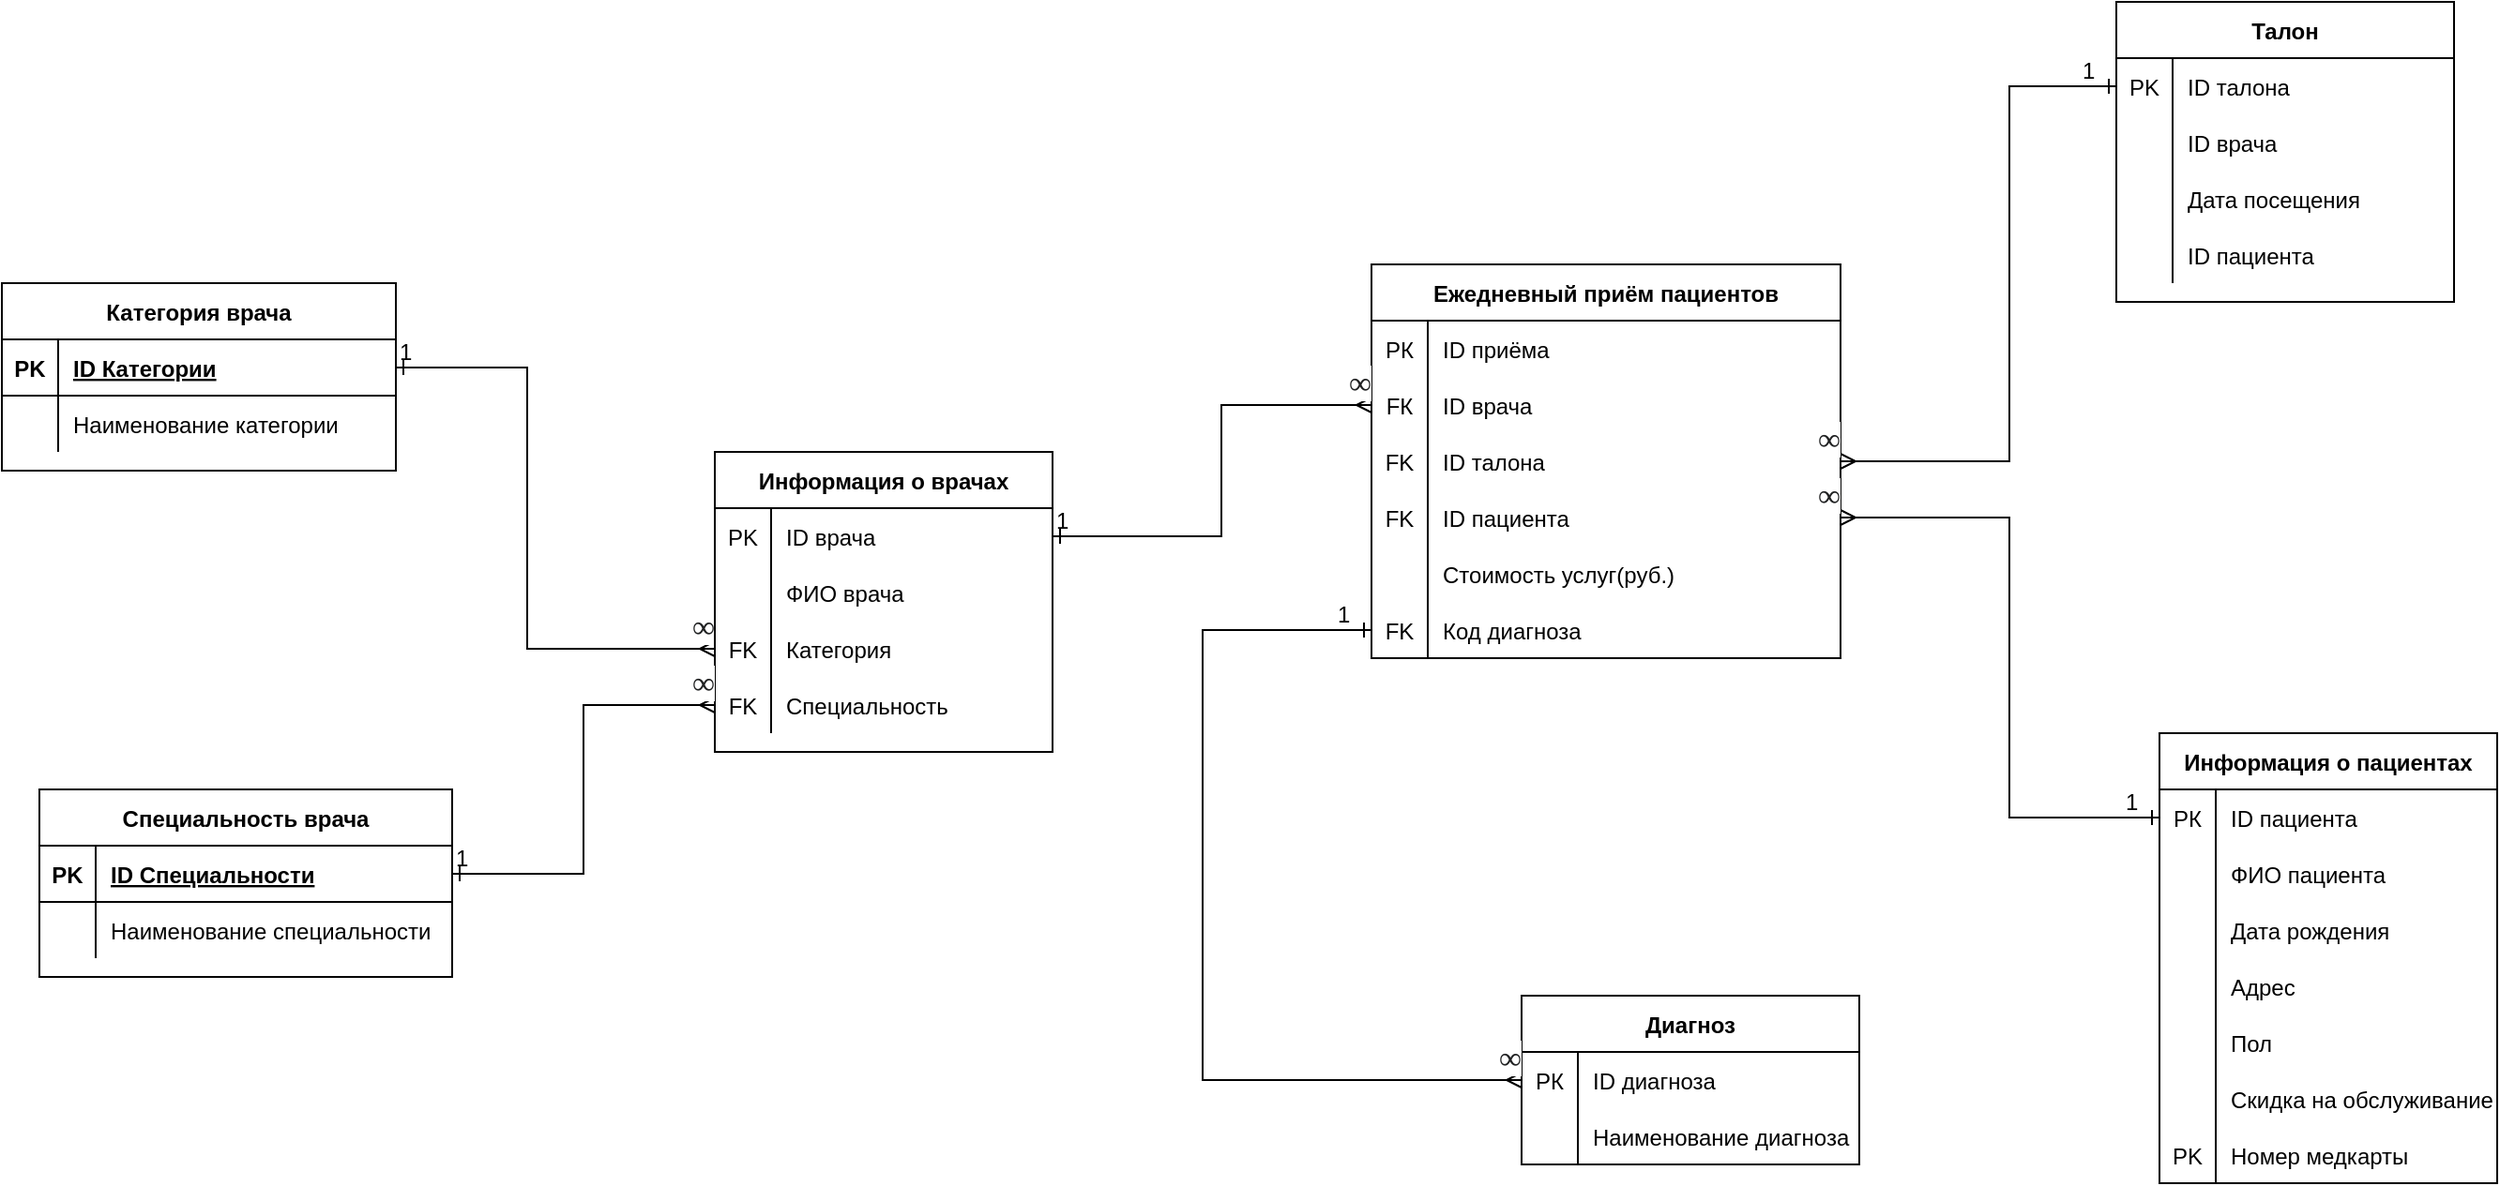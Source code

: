 <mxfile version="20.6.0" type="device" pages="5"><diagram id="zcLSEDVGO-byZdk7C5xc" name="Страница 1"><mxGraphModel dx="2901" dy="1875" grid="1" gridSize="10" guides="1" tooltips="1" connect="1" arrows="1" fold="1" page="1" pageScale="1" pageWidth="827" pageHeight="1169" math="0" shadow="0"><root><mxCell id="0"/><mxCell id="1" parent="0"/><mxCell id="pwShzJ3ZzyvoZm3PNi4d-5" value="Ежедневный приём пациентов" style="shape=table;startSize=30;container=1;collapsible=1;childLayout=tableLayout;fixedRows=1;rowLines=0;fontStyle=1;align=center;resizeLast=1;" parent="1" vertex="1"><mxGeometry x="-900" y="-1010" width="250" height="210" as="geometry"/></mxCell><mxCell id="pwShzJ3ZzyvoZm3PNi4d-9" value="" style="shape=tableRow;horizontal=0;startSize=0;swimlaneHead=0;swimlaneBody=0;fillColor=none;collapsible=0;dropTarget=0;points=[[0,0.5],[1,0.5]];portConstraint=eastwest;top=0;left=0;right=0;bottom=0;" parent="pwShzJ3ZzyvoZm3PNi4d-5" vertex="1"><mxGeometry y="30" width="250" height="30" as="geometry"/></mxCell><mxCell id="pwShzJ3ZzyvoZm3PNi4d-10" value="РК" style="shape=partialRectangle;connectable=0;fillColor=none;top=0;left=0;bottom=0;right=0;editable=1;overflow=hidden;" parent="pwShzJ3ZzyvoZm3PNi4d-9" vertex="1"><mxGeometry width="30" height="30" as="geometry"><mxRectangle width="30" height="30" as="alternateBounds"/></mxGeometry></mxCell><mxCell id="pwShzJ3ZzyvoZm3PNi4d-11" value="ID приёма" style="shape=partialRectangle;connectable=0;fillColor=none;top=0;left=0;bottom=0;right=0;align=left;spacingLeft=6;overflow=hidden;" parent="pwShzJ3ZzyvoZm3PNi4d-9" vertex="1"><mxGeometry x="30" width="220" height="30" as="geometry"><mxRectangle width="220" height="30" as="alternateBounds"/></mxGeometry></mxCell><mxCell id="pwShzJ3ZzyvoZm3PNi4d-12" value="" style="shape=tableRow;horizontal=0;startSize=0;swimlaneHead=0;swimlaneBody=0;fillColor=none;collapsible=0;dropTarget=0;points=[[0,0.5],[1,0.5]];portConstraint=eastwest;top=0;left=0;right=0;bottom=0;" parent="pwShzJ3ZzyvoZm3PNi4d-5" vertex="1"><mxGeometry y="60" width="250" height="30" as="geometry"/></mxCell><mxCell id="pwShzJ3ZzyvoZm3PNi4d-13" value="FК" style="shape=partialRectangle;connectable=0;fillColor=none;top=0;left=0;bottom=0;right=0;editable=1;overflow=hidden;" parent="pwShzJ3ZzyvoZm3PNi4d-12" vertex="1"><mxGeometry width="30" height="30" as="geometry"><mxRectangle width="30" height="30" as="alternateBounds"/></mxGeometry></mxCell><mxCell id="pwShzJ3ZzyvoZm3PNi4d-14" value="ID врача" style="shape=partialRectangle;connectable=0;fillColor=none;top=0;left=0;bottom=0;right=0;align=left;spacingLeft=6;overflow=hidden;" parent="pwShzJ3ZzyvoZm3PNi4d-12" vertex="1"><mxGeometry x="30" width="220" height="30" as="geometry"><mxRectangle width="220" height="30" as="alternateBounds"/></mxGeometry></mxCell><mxCell id="pwShzJ3ZzyvoZm3PNi4d-15" value="" style="shape=tableRow;horizontal=0;startSize=0;swimlaneHead=0;swimlaneBody=0;fillColor=none;collapsible=0;dropTarget=0;points=[[0,0.5],[1,0.5]];portConstraint=eastwest;top=0;left=0;right=0;bottom=0;" parent="pwShzJ3ZzyvoZm3PNi4d-5" vertex="1"><mxGeometry y="90" width="250" height="30" as="geometry"/></mxCell><mxCell id="pwShzJ3ZzyvoZm3PNi4d-16" value="FK" style="shape=partialRectangle;connectable=0;fillColor=none;top=0;left=0;bottom=0;right=0;editable=1;overflow=hidden;" parent="pwShzJ3ZzyvoZm3PNi4d-15" vertex="1"><mxGeometry width="30" height="30" as="geometry"><mxRectangle width="30" height="30" as="alternateBounds"/></mxGeometry></mxCell><mxCell id="pwShzJ3ZzyvoZm3PNi4d-17" value="ID талона" style="shape=partialRectangle;connectable=0;fillColor=none;top=0;left=0;bottom=0;right=0;align=left;spacingLeft=6;overflow=hidden;" parent="pwShzJ3ZzyvoZm3PNi4d-15" vertex="1"><mxGeometry x="30" width="220" height="30" as="geometry"><mxRectangle width="220" height="30" as="alternateBounds"/></mxGeometry></mxCell><mxCell id="pwShzJ3ZzyvoZm3PNi4d-18" style="shape=tableRow;horizontal=0;startSize=0;swimlaneHead=0;swimlaneBody=0;fillColor=none;collapsible=0;dropTarget=0;points=[[0,0.5],[1,0.5]];portConstraint=eastwest;top=0;left=0;right=0;bottom=0;" parent="pwShzJ3ZzyvoZm3PNi4d-5" vertex="1"><mxGeometry y="120" width="250" height="30" as="geometry"/></mxCell><mxCell id="pwShzJ3ZzyvoZm3PNi4d-19" value="FK" style="shape=partialRectangle;connectable=0;fillColor=none;top=0;left=0;bottom=0;right=0;editable=1;overflow=hidden;" parent="pwShzJ3ZzyvoZm3PNi4d-18" vertex="1"><mxGeometry width="30" height="30" as="geometry"><mxRectangle width="30" height="30" as="alternateBounds"/></mxGeometry></mxCell><mxCell id="pwShzJ3ZzyvoZm3PNi4d-20" value="ID пациента" style="shape=partialRectangle;connectable=0;fillColor=none;top=0;left=0;bottom=0;right=0;align=left;spacingLeft=6;overflow=hidden;" parent="pwShzJ3ZzyvoZm3PNi4d-18" vertex="1"><mxGeometry x="30" width="220" height="30" as="geometry"><mxRectangle width="220" height="30" as="alternateBounds"/></mxGeometry></mxCell><mxCell id="pwShzJ3ZzyvoZm3PNi4d-27" style="shape=tableRow;horizontal=0;startSize=0;swimlaneHead=0;swimlaneBody=0;fillColor=none;collapsible=0;dropTarget=0;points=[[0,0.5],[1,0.5]];portConstraint=eastwest;top=0;left=0;right=0;bottom=0;" parent="pwShzJ3ZzyvoZm3PNi4d-5" vertex="1"><mxGeometry y="150" width="250" height="30" as="geometry"/></mxCell><mxCell id="pwShzJ3ZzyvoZm3PNi4d-28" style="shape=partialRectangle;connectable=0;fillColor=none;top=0;left=0;bottom=0;right=0;editable=1;overflow=hidden;" parent="pwShzJ3ZzyvoZm3PNi4d-27" vertex="1"><mxGeometry width="30" height="30" as="geometry"><mxRectangle width="30" height="30" as="alternateBounds"/></mxGeometry></mxCell><mxCell id="pwShzJ3ZzyvoZm3PNi4d-29" value="Стоимость услуг(руб.)" style="shape=partialRectangle;connectable=0;fillColor=none;top=0;left=0;bottom=0;right=0;align=left;spacingLeft=6;overflow=hidden;" parent="pwShzJ3ZzyvoZm3PNi4d-27" vertex="1"><mxGeometry x="30" width="220" height="30" as="geometry"><mxRectangle width="220" height="30" as="alternateBounds"/></mxGeometry></mxCell><mxCell id="pwShzJ3ZzyvoZm3PNi4d-24" style="shape=tableRow;horizontal=0;startSize=0;swimlaneHead=0;swimlaneBody=0;fillColor=none;collapsible=0;dropTarget=0;points=[[0,0.5],[1,0.5]];portConstraint=eastwest;top=0;left=0;right=0;bottom=0;" parent="pwShzJ3ZzyvoZm3PNi4d-5" vertex="1"><mxGeometry y="180" width="250" height="30" as="geometry"/></mxCell><mxCell id="pwShzJ3ZzyvoZm3PNi4d-25" value="FK" style="shape=partialRectangle;connectable=0;fillColor=none;top=0;left=0;bottom=0;right=0;editable=1;overflow=hidden;" parent="pwShzJ3ZzyvoZm3PNi4d-24" vertex="1"><mxGeometry width="30" height="30" as="geometry"><mxRectangle width="30" height="30" as="alternateBounds"/></mxGeometry></mxCell><mxCell id="pwShzJ3ZzyvoZm3PNi4d-26" value="Код диагноза" style="shape=partialRectangle;connectable=0;fillColor=none;top=0;left=0;bottom=0;right=0;align=left;spacingLeft=6;overflow=hidden;" parent="pwShzJ3ZzyvoZm3PNi4d-24" vertex="1"><mxGeometry x="30" width="220" height="30" as="geometry"><mxRectangle width="220" height="30" as="alternateBounds"/></mxGeometry></mxCell><mxCell id="pwShzJ3ZzyvoZm3PNi4d-49" value="" style="endArrow=ERmany;html=1;rounded=0;exitX=1;exitY=0.5;exitDx=0;exitDy=0;startArrow=ERone;startFill=0;endFill=0;entryX=0;entryY=0.5;entryDx=0;entryDy=0;" parent="1" source="mf8u4sj8ODmg08UQ4odM-2" target="mf8u4sj8ODmg08UQ4odM-43" edge="1"><mxGeometry relative="1" as="geometry"><mxPoint x="-1080" y="-1130" as="sourcePoint"/><mxPoint x="-910" y="-1005" as="targetPoint"/><Array as="points"><mxPoint x="-1350" y="-955"/><mxPoint x="-1350" y="-805"/></Array></mxGeometry></mxCell><mxCell id="pwShzJ3ZzyvoZm3PNi4d-50" value="1" style="resizable=0;html=1;align=left;verticalAlign=bottom;" parent="pwShzJ3ZzyvoZm3PNi4d-49" connectable="0" vertex="1"><mxGeometry x="-1" relative="1" as="geometry"/></mxCell><mxCell id="pwShzJ3ZzyvoZm3PNi4d-51" value="&lt;span style=&quot;color: rgb(32, 33, 34); font-family: times, serif, &amp;quot;palatino linotype&amp;quot;, &amp;quot;new athena unicode&amp;quot;, athena, gentium, code2000; font-size: 16.8px; text-align: start; background-color: rgb(255, 255, 255);&quot;&gt;∞&lt;/span&gt;" style="resizable=0;html=1;align=right;verticalAlign=bottom;" parent="pwShzJ3ZzyvoZm3PNi4d-49" connectable="0" vertex="1"><mxGeometry x="1" relative="1" as="geometry"/></mxCell><mxCell id="pwShzJ3ZzyvoZm3PNi4d-134" value="Информация о пациентах" style="shape=table;startSize=30;container=1;collapsible=1;childLayout=tableLayout;fixedRows=1;rowLines=0;fontStyle=1;align=center;resizeLast=1;" parent="1" vertex="1"><mxGeometry x="-480" y="-760" width="180" height="240" as="geometry"/></mxCell><mxCell id="pwShzJ3ZzyvoZm3PNi4d-135" style="shape=tableRow;horizontal=0;startSize=0;swimlaneHead=0;swimlaneBody=0;fillColor=none;collapsible=0;dropTarget=0;points=[[0,0.5],[1,0.5]];portConstraint=eastwest;top=0;left=0;right=0;bottom=0;" parent="pwShzJ3ZzyvoZm3PNi4d-134" vertex="1"><mxGeometry y="30" width="180" height="30" as="geometry"/></mxCell><mxCell id="pwShzJ3ZzyvoZm3PNi4d-136" value="РК" style="shape=partialRectangle;connectable=0;fillColor=none;top=0;left=0;bottom=0;right=0;editable=1;overflow=hidden;" parent="pwShzJ3ZzyvoZm3PNi4d-135" vertex="1"><mxGeometry width="30" height="30" as="geometry"><mxRectangle width="30" height="30" as="alternateBounds"/></mxGeometry></mxCell><mxCell id="pwShzJ3ZzyvoZm3PNi4d-137" value="ID пациента" style="shape=partialRectangle;connectable=0;fillColor=none;top=0;left=0;bottom=0;right=0;align=left;spacingLeft=6;overflow=hidden;" parent="pwShzJ3ZzyvoZm3PNi4d-135" vertex="1"><mxGeometry x="30" width="150" height="30" as="geometry"><mxRectangle width="150" height="30" as="alternateBounds"/></mxGeometry></mxCell><mxCell id="pwShzJ3ZzyvoZm3PNi4d-138" value="" style="shape=tableRow;horizontal=0;startSize=0;swimlaneHead=0;swimlaneBody=0;fillColor=none;collapsible=0;dropTarget=0;points=[[0,0.5],[1,0.5]];portConstraint=eastwest;top=0;left=0;right=0;bottom=0;" parent="pwShzJ3ZzyvoZm3PNi4d-134" vertex="1"><mxGeometry y="60" width="180" height="30" as="geometry"/></mxCell><mxCell id="pwShzJ3ZzyvoZm3PNi4d-139" value="" style="shape=partialRectangle;connectable=0;fillColor=none;top=0;left=0;bottom=0;right=0;editable=1;overflow=hidden;" parent="pwShzJ3ZzyvoZm3PNi4d-138" vertex="1"><mxGeometry width="30" height="30" as="geometry"><mxRectangle width="30" height="30" as="alternateBounds"/></mxGeometry></mxCell><mxCell id="pwShzJ3ZzyvoZm3PNi4d-140" value="ФИО пациента" style="shape=partialRectangle;connectable=0;fillColor=none;top=0;left=0;bottom=0;right=0;align=left;spacingLeft=6;overflow=hidden;" parent="pwShzJ3ZzyvoZm3PNi4d-138" vertex="1"><mxGeometry x="30" width="150" height="30" as="geometry"><mxRectangle width="150" height="30" as="alternateBounds"/></mxGeometry></mxCell><mxCell id="pwShzJ3ZzyvoZm3PNi4d-141" value="" style="shape=tableRow;horizontal=0;startSize=0;swimlaneHead=0;swimlaneBody=0;fillColor=none;collapsible=0;dropTarget=0;points=[[0,0.5],[1,0.5]];portConstraint=eastwest;top=0;left=0;right=0;bottom=0;" parent="pwShzJ3ZzyvoZm3PNi4d-134" vertex="1"><mxGeometry y="90" width="180" height="30" as="geometry"/></mxCell><mxCell id="pwShzJ3ZzyvoZm3PNi4d-142" value="" style="shape=partialRectangle;connectable=0;fillColor=none;top=0;left=0;bottom=0;right=0;editable=1;overflow=hidden;" parent="pwShzJ3ZzyvoZm3PNi4d-141" vertex="1"><mxGeometry width="30" height="30" as="geometry"><mxRectangle width="30" height="30" as="alternateBounds"/></mxGeometry></mxCell><mxCell id="pwShzJ3ZzyvoZm3PNi4d-143" value="Дата рождения" style="shape=partialRectangle;connectable=0;fillColor=none;top=0;left=0;bottom=0;right=0;align=left;spacingLeft=6;overflow=hidden;" parent="pwShzJ3ZzyvoZm3PNi4d-141" vertex="1"><mxGeometry x="30" width="150" height="30" as="geometry"><mxRectangle width="150" height="30" as="alternateBounds"/></mxGeometry></mxCell><mxCell id="pwShzJ3ZzyvoZm3PNi4d-144" value="" style="shape=tableRow;horizontal=0;startSize=0;swimlaneHead=0;swimlaneBody=0;fillColor=none;collapsible=0;dropTarget=0;points=[[0,0.5],[1,0.5]];portConstraint=eastwest;top=0;left=0;right=0;bottom=0;" parent="pwShzJ3ZzyvoZm3PNi4d-134" vertex="1"><mxGeometry y="120" width="180" height="30" as="geometry"/></mxCell><mxCell id="pwShzJ3ZzyvoZm3PNi4d-145" value="" style="shape=partialRectangle;connectable=0;fillColor=none;top=0;left=0;bottom=0;right=0;editable=1;overflow=hidden;" parent="pwShzJ3ZzyvoZm3PNi4d-144" vertex="1"><mxGeometry width="30" height="30" as="geometry"><mxRectangle width="30" height="30" as="alternateBounds"/></mxGeometry></mxCell><mxCell id="pwShzJ3ZzyvoZm3PNi4d-146" value="Адрес" style="shape=partialRectangle;connectable=0;fillColor=none;top=0;left=0;bottom=0;right=0;align=left;spacingLeft=6;overflow=hidden;" parent="pwShzJ3ZzyvoZm3PNi4d-144" vertex="1"><mxGeometry x="30" width="150" height="30" as="geometry"><mxRectangle width="150" height="30" as="alternateBounds"/></mxGeometry></mxCell><mxCell id="pwShzJ3ZzyvoZm3PNi4d-153" style="shape=tableRow;horizontal=0;startSize=0;swimlaneHead=0;swimlaneBody=0;fillColor=none;collapsible=0;dropTarget=0;points=[[0,0.5],[1,0.5]];portConstraint=eastwest;top=0;left=0;right=0;bottom=0;" parent="pwShzJ3ZzyvoZm3PNi4d-134" vertex="1"><mxGeometry y="150" width="180" height="30" as="geometry"/></mxCell><mxCell id="pwShzJ3ZzyvoZm3PNi4d-154" style="shape=partialRectangle;connectable=0;fillColor=none;top=0;left=0;bottom=0;right=0;editable=1;overflow=hidden;" parent="pwShzJ3ZzyvoZm3PNi4d-153" vertex="1"><mxGeometry width="30" height="30" as="geometry"><mxRectangle width="30" height="30" as="alternateBounds"/></mxGeometry></mxCell><mxCell id="pwShzJ3ZzyvoZm3PNi4d-155" value="Пол" style="shape=partialRectangle;connectable=0;fillColor=none;top=0;left=0;bottom=0;right=0;align=left;spacingLeft=6;overflow=hidden;" parent="pwShzJ3ZzyvoZm3PNi4d-153" vertex="1"><mxGeometry x="30" width="150" height="30" as="geometry"><mxRectangle width="150" height="30" as="alternateBounds"/></mxGeometry></mxCell><mxCell id="pwShzJ3ZzyvoZm3PNi4d-150" style="shape=tableRow;horizontal=0;startSize=0;swimlaneHead=0;swimlaneBody=0;fillColor=none;collapsible=0;dropTarget=0;points=[[0,0.5],[1,0.5]];portConstraint=eastwest;top=0;left=0;right=0;bottom=0;" parent="pwShzJ3ZzyvoZm3PNi4d-134" vertex="1"><mxGeometry y="180" width="180" height="30" as="geometry"/></mxCell><mxCell id="pwShzJ3ZzyvoZm3PNi4d-151" style="shape=partialRectangle;connectable=0;fillColor=none;top=0;left=0;bottom=0;right=0;editable=1;overflow=hidden;" parent="pwShzJ3ZzyvoZm3PNi4d-150" vertex="1"><mxGeometry width="30" height="30" as="geometry"><mxRectangle width="30" height="30" as="alternateBounds"/></mxGeometry></mxCell><mxCell id="pwShzJ3ZzyvoZm3PNi4d-152" value="Скидка на обслуживание" style="shape=partialRectangle;connectable=0;fillColor=none;top=0;left=0;bottom=0;right=0;align=left;spacingLeft=6;overflow=hidden;" parent="pwShzJ3ZzyvoZm3PNi4d-150" vertex="1"><mxGeometry x="30" width="150" height="30" as="geometry"><mxRectangle width="150" height="30" as="alternateBounds"/></mxGeometry></mxCell><mxCell id="pwShzJ3ZzyvoZm3PNi4d-147" style="shape=tableRow;horizontal=0;startSize=0;swimlaneHead=0;swimlaneBody=0;fillColor=none;collapsible=0;dropTarget=0;points=[[0,0.5],[1,0.5]];portConstraint=eastwest;top=0;left=0;right=0;bottom=0;" parent="pwShzJ3ZzyvoZm3PNi4d-134" vertex="1"><mxGeometry y="210" width="180" height="30" as="geometry"/></mxCell><mxCell id="pwShzJ3ZzyvoZm3PNi4d-148" value="PK" style="shape=partialRectangle;connectable=0;fillColor=none;top=0;left=0;bottom=0;right=0;editable=1;overflow=hidden;" parent="pwShzJ3ZzyvoZm3PNi4d-147" vertex="1"><mxGeometry width="30" height="30" as="geometry"><mxRectangle width="30" height="30" as="alternateBounds"/></mxGeometry></mxCell><mxCell id="pwShzJ3ZzyvoZm3PNi4d-149" value="Номер медкарты" style="shape=partialRectangle;connectable=0;fillColor=none;top=0;left=0;bottom=0;right=0;align=left;spacingLeft=6;overflow=hidden;" parent="pwShzJ3ZzyvoZm3PNi4d-147" vertex="1"><mxGeometry x="30" width="150" height="30" as="geometry"><mxRectangle width="150" height="30" as="alternateBounds"/></mxGeometry></mxCell><mxCell id="pwShzJ3ZzyvoZm3PNi4d-159" value="Диагноз" style="shape=table;startSize=30;container=1;collapsible=1;childLayout=tableLayout;fixedRows=1;rowLines=0;fontStyle=1;align=center;resizeLast=1;" parent="1" vertex="1"><mxGeometry x="-820" y="-620" width="180" height="90" as="geometry"/></mxCell><mxCell id="pwShzJ3ZzyvoZm3PNi4d-160" style="shape=tableRow;horizontal=0;startSize=0;swimlaneHead=0;swimlaneBody=0;fillColor=none;collapsible=0;dropTarget=0;points=[[0,0.5],[1,0.5]];portConstraint=eastwest;top=0;left=0;right=0;bottom=0;" parent="pwShzJ3ZzyvoZm3PNi4d-159" vertex="1"><mxGeometry y="30" width="180" height="30" as="geometry"/></mxCell><mxCell id="pwShzJ3ZzyvoZm3PNi4d-161" value="РК" style="shape=partialRectangle;connectable=0;fillColor=none;top=0;left=0;bottom=0;right=0;editable=1;overflow=hidden;" parent="pwShzJ3ZzyvoZm3PNi4d-160" vertex="1"><mxGeometry width="30" height="30" as="geometry"><mxRectangle width="30" height="30" as="alternateBounds"/></mxGeometry></mxCell><mxCell id="pwShzJ3ZzyvoZm3PNi4d-162" value="ID диагноза" style="shape=partialRectangle;connectable=0;fillColor=none;top=0;left=0;bottom=0;right=0;align=left;spacingLeft=6;overflow=hidden;" parent="pwShzJ3ZzyvoZm3PNi4d-160" vertex="1"><mxGeometry x="30" width="150" height="30" as="geometry"><mxRectangle width="150" height="30" as="alternateBounds"/></mxGeometry></mxCell><mxCell id="pwShzJ3ZzyvoZm3PNi4d-163" value="" style="shape=tableRow;horizontal=0;startSize=0;swimlaneHead=0;swimlaneBody=0;fillColor=none;collapsible=0;dropTarget=0;points=[[0,0.5],[1,0.5]];portConstraint=eastwest;top=0;left=0;right=0;bottom=0;" parent="pwShzJ3ZzyvoZm3PNi4d-159" vertex="1"><mxGeometry y="60" width="180" height="30" as="geometry"/></mxCell><mxCell id="pwShzJ3ZzyvoZm3PNi4d-164" value="" style="shape=partialRectangle;connectable=0;fillColor=none;top=0;left=0;bottom=0;right=0;editable=1;overflow=hidden;" parent="pwShzJ3ZzyvoZm3PNi4d-163" vertex="1"><mxGeometry width="30" height="30" as="geometry"><mxRectangle width="30" height="30" as="alternateBounds"/></mxGeometry></mxCell><mxCell id="pwShzJ3ZzyvoZm3PNi4d-165" value="Наименование диагноза" style="shape=partialRectangle;connectable=0;fillColor=none;top=0;left=0;bottom=0;right=0;align=left;spacingLeft=6;overflow=hidden;" parent="pwShzJ3ZzyvoZm3PNi4d-163" vertex="1"><mxGeometry x="30" width="150" height="30" as="geometry"><mxRectangle width="150" height="30" as="alternateBounds"/></mxGeometry></mxCell><mxCell id="mf8u4sj8ODmg08UQ4odM-1" value="Категория врача" style="shape=table;startSize=30;container=1;collapsible=1;childLayout=tableLayout;fixedRows=1;rowLines=0;fontStyle=1;align=center;resizeLast=1;" parent="1" vertex="1"><mxGeometry x="-1630" y="-1000" width="210" height="100" as="geometry"/></mxCell><mxCell id="mf8u4sj8ODmg08UQ4odM-2" value="" style="shape=tableRow;horizontal=0;startSize=0;swimlaneHead=0;swimlaneBody=0;fillColor=none;collapsible=0;dropTarget=0;points=[[0,0.5],[1,0.5]];portConstraint=eastwest;top=0;left=0;right=0;bottom=1;" parent="mf8u4sj8ODmg08UQ4odM-1" vertex="1"><mxGeometry y="30" width="210" height="30" as="geometry"/></mxCell><mxCell id="mf8u4sj8ODmg08UQ4odM-3" value="PK" style="shape=partialRectangle;connectable=0;fillColor=none;top=0;left=0;bottom=0;right=0;fontStyle=1;overflow=hidden;" parent="mf8u4sj8ODmg08UQ4odM-2" vertex="1"><mxGeometry width="30" height="30" as="geometry"><mxRectangle width="30" height="30" as="alternateBounds"/></mxGeometry></mxCell><mxCell id="mf8u4sj8ODmg08UQ4odM-4" value="ID Категории" style="shape=partialRectangle;connectable=0;fillColor=none;top=0;left=0;bottom=0;right=0;align=left;spacingLeft=6;fontStyle=5;overflow=hidden;" parent="mf8u4sj8ODmg08UQ4odM-2" vertex="1"><mxGeometry x="30" width="180" height="30" as="geometry"><mxRectangle width="180" height="30" as="alternateBounds"/></mxGeometry></mxCell><mxCell id="mf8u4sj8ODmg08UQ4odM-5" value="" style="shape=tableRow;horizontal=0;startSize=0;swimlaneHead=0;swimlaneBody=0;fillColor=none;collapsible=0;dropTarget=0;points=[[0,0.5],[1,0.5]];portConstraint=eastwest;top=0;left=0;right=0;bottom=0;" parent="mf8u4sj8ODmg08UQ4odM-1" vertex="1"><mxGeometry y="60" width="210" height="30" as="geometry"/></mxCell><mxCell id="mf8u4sj8ODmg08UQ4odM-6" value="" style="shape=partialRectangle;connectable=0;fillColor=none;top=0;left=0;bottom=0;right=0;editable=1;overflow=hidden;" parent="mf8u4sj8ODmg08UQ4odM-5" vertex="1"><mxGeometry width="30" height="30" as="geometry"><mxRectangle width="30" height="30" as="alternateBounds"/></mxGeometry></mxCell><mxCell id="mf8u4sj8ODmg08UQ4odM-7" value="Наименование категории" style="shape=partialRectangle;connectable=0;fillColor=none;top=0;left=0;bottom=0;right=0;align=left;spacingLeft=6;overflow=hidden;" parent="mf8u4sj8ODmg08UQ4odM-5" vertex="1"><mxGeometry x="30" width="180" height="30" as="geometry"><mxRectangle width="180" height="30" as="alternateBounds"/></mxGeometry></mxCell><mxCell id="mf8u4sj8ODmg08UQ4odM-14" value="Специальность врача" style="shape=table;startSize=30;container=1;collapsible=1;childLayout=tableLayout;fixedRows=1;rowLines=0;fontStyle=1;align=center;resizeLast=1;" parent="1" vertex="1"><mxGeometry x="-1610" y="-730" width="220" height="100" as="geometry"/></mxCell><mxCell id="mf8u4sj8ODmg08UQ4odM-15" value="" style="shape=tableRow;horizontal=0;startSize=0;swimlaneHead=0;swimlaneBody=0;fillColor=none;collapsible=0;dropTarget=0;points=[[0,0.5],[1,0.5]];portConstraint=eastwest;top=0;left=0;right=0;bottom=1;" parent="mf8u4sj8ODmg08UQ4odM-14" vertex="1"><mxGeometry y="30" width="220" height="30" as="geometry"/></mxCell><mxCell id="mf8u4sj8ODmg08UQ4odM-16" value="PK" style="shape=partialRectangle;connectable=0;fillColor=none;top=0;left=0;bottom=0;right=0;fontStyle=1;overflow=hidden;" parent="mf8u4sj8ODmg08UQ4odM-15" vertex="1"><mxGeometry width="30" height="30" as="geometry"><mxRectangle width="30" height="30" as="alternateBounds"/></mxGeometry></mxCell><mxCell id="mf8u4sj8ODmg08UQ4odM-17" value="ID Специальности" style="shape=partialRectangle;connectable=0;fillColor=none;top=0;left=0;bottom=0;right=0;align=left;spacingLeft=6;fontStyle=5;overflow=hidden;" parent="mf8u4sj8ODmg08UQ4odM-15" vertex="1"><mxGeometry x="30" width="190" height="30" as="geometry"><mxRectangle width="190" height="30" as="alternateBounds"/></mxGeometry></mxCell><mxCell id="mf8u4sj8ODmg08UQ4odM-18" value="" style="shape=tableRow;horizontal=0;startSize=0;swimlaneHead=0;swimlaneBody=0;fillColor=none;collapsible=0;dropTarget=0;points=[[0,0.5],[1,0.5]];portConstraint=eastwest;top=0;left=0;right=0;bottom=0;" parent="mf8u4sj8ODmg08UQ4odM-14" vertex="1"><mxGeometry y="60" width="220" height="30" as="geometry"/></mxCell><mxCell id="mf8u4sj8ODmg08UQ4odM-19" value="" style="shape=partialRectangle;connectable=0;fillColor=none;top=0;left=0;bottom=0;right=0;editable=1;overflow=hidden;" parent="mf8u4sj8ODmg08UQ4odM-18" vertex="1"><mxGeometry width="30" height="30" as="geometry"><mxRectangle width="30" height="30" as="alternateBounds"/></mxGeometry></mxCell><mxCell id="mf8u4sj8ODmg08UQ4odM-20" value="Наименование специальности" style="shape=partialRectangle;connectable=0;fillColor=none;top=0;left=0;bottom=0;right=0;align=left;spacingLeft=6;overflow=hidden;" parent="mf8u4sj8ODmg08UQ4odM-18" vertex="1"><mxGeometry x="30" width="190" height="30" as="geometry"><mxRectangle width="190" height="30" as="alternateBounds"/></mxGeometry></mxCell><mxCell id="mf8u4sj8ODmg08UQ4odM-36" value="Информация о врачах" style="shape=table;startSize=30;container=1;collapsible=1;childLayout=tableLayout;fixedRows=1;rowLines=0;fontStyle=1;align=center;resizeLast=1;" parent="1" vertex="1"><mxGeometry x="-1250" y="-910" width="180" height="160" as="geometry"/></mxCell><mxCell id="mf8u4sj8ODmg08UQ4odM-90" style="shape=tableRow;horizontal=0;startSize=0;swimlaneHead=0;swimlaneBody=0;fillColor=none;collapsible=0;dropTarget=0;points=[[0,0.5],[1,0.5]];portConstraint=eastwest;top=0;left=0;right=0;bottom=0;" parent="mf8u4sj8ODmg08UQ4odM-36" vertex="1"><mxGeometry y="30" width="180" height="30" as="geometry"/></mxCell><mxCell id="mf8u4sj8ODmg08UQ4odM-91" value="PK" style="shape=partialRectangle;connectable=0;fillColor=none;top=0;left=0;bottom=0;right=0;editable=1;overflow=hidden;" parent="mf8u4sj8ODmg08UQ4odM-90" vertex="1"><mxGeometry width="30" height="30" as="geometry"><mxRectangle width="30" height="30" as="alternateBounds"/></mxGeometry></mxCell><mxCell id="mf8u4sj8ODmg08UQ4odM-92" value="ID врача" style="shape=partialRectangle;connectable=0;fillColor=none;top=0;left=0;bottom=0;right=0;align=left;spacingLeft=6;overflow=hidden;" parent="mf8u4sj8ODmg08UQ4odM-90" vertex="1"><mxGeometry x="30" width="150" height="30" as="geometry"><mxRectangle width="150" height="30" as="alternateBounds"/></mxGeometry></mxCell><mxCell id="mf8u4sj8ODmg08UQ4odM-40" value="" style="shape=tableRow;horizontal=0;startSize=0;swimlaneHead=0;swimlaneBody=0;fillColor=none;collapsible=0;dropTarget=0;points=[[0,0.5],[1,0.5]];portConstraint=eastwest;top=0;left=0;right=0;bottom=0;" parent="mf8u4sj8ODmg08UQ4odM-36" vertex="1"><mxGeometry y="60" width="180" height="30" as="geometry"/></mxCell><mxCell id="mf8u4sj8ODmg08UQ4odM-41" value="" style="shape=partialRectangle;connectable=0;fillColor=none;top=0;left=0;bottom=0;right=0;editable=1;overflow=hidden;" parent="mf8u4sj8ODmg08UQ4odM-40" vertex="1"><mxGeometry width="30" height="30" as="geometry"><mxRectangle width="30" height="30" as="alternateBounds"/></mxGeometry></mxCell><mxCell id="mf8u4sj8ODmg08UQ4odM-42" value="ФИО врача" style="shape=partialRectangle;connectable=0;fillColor=none;top=0;left=0;bottom=0;right=0;align=left;spacingLeft=6;overflow=hidden;" parent="mf8u4sj8ODmg08UQ4odM-40" vertex="1"><mxGeometry x="30" width="150" height="30" as="geometry"><mxRectangle width="150" height="30" as="alternateBounds"/></mxGeometry></mxCell><mxCell id="mf8u4sj8ODmg08UQ4odM-43" value="" style="shape=tableRow;horizontal=0;startSize=0;swimlaneHead=0;swimlaneBody=0;fillColor=none;collapsible=0;dropTarget=0;points=[[0,0.5],[1,0.5]];portConstraint=eastwest;top=0;left=0;right=0;bottom=0;" parent="mf8u4sj8ODmg08UQ4odM-36" vertex="1"><mxGeometry y="90" width="180" height="30" as="geometry"/></mxCell><mxCell id="mf8u4sj8ODmg08UQ4odM-44" value="FK" style="shape=partialRectangle;connectable=0;fillColor=none;top=0;left=0;bottom=0;right=0;editable=1;overflow=hidden;" parent="mf8u4sj8ODmg08UQ4odM-43" vertex="1"><mxGeometry width="30" height="30" as="geometry"><mxRectangle width="30" height="30" as="alternateBounds"/></mxGeometry></mxCell><mxCell id="mf8u4sj8ODmg08UQ4odM-45" value="Категория" style="shape=partialRectangle;connectable=0;fillColor=none;top=0;left=0;bottom=0;right=0;align=left;spacingLeft=6;overflow=hidden;" parent="mf8u4sj8ODmg08UQ4odM-43" vertex="1"><mxGeometry x="30" width="150" height="30" as="geometry"><mxRectangle width="150" height="30" as="alternateBounds"/></mxGeometry></mxCell><mxCell id="mf8u4sj8ODmg08UQ4odM-46" value="" style="shape=tableRow;horizontal=0;startSize=0;swimlaneHead=0;swimlaneBody=0;fillColor=none;collapsible=0;dropTarget=0;points=[[0,0.5],[1,0.5]];portConstraint=eastwest;top=0;left=0;right=0;bottom=0;" parent="mf8u4sj8ODmg08UQ4odM-36" vertex="1"><mxGeometry y="120" width="180" height="30" as="geometry"/></mxCell><mxCell id="mf8u4sj8ODmg08UQ4odM-47" value="FK" style="shape=partialRectangle;connectable=0;fillColor=none;top=0;left=0;bottom=0;right=0;editable=1;overflow=hidden;" parent="mf8u4sj8ODmg08UQ4odM-46" vertex="1"><mxGeometry width="30" height="30" as="geometry"><mxRectangle width="30" height="30" as="alternateBounds"/></mxGeometry></mxCell><mxCell id="mf8u4sj8ODmg08UQ4odM-48" value="Специальность" style="shape=partialRectangle;connectable=0;fillColor=none;top=0;left=0;bottom=0;right=0;align=left;spacingLeft=6;overflow=hidden;" parent="mf8u4sj8ODmg08UQ4odM-46" vertex="1"><mxGeometry x="30" width="150" height="30" as="geometry"><mxRectangle width="150" height="30" as="alternateBounds"/></mxGeometry></mxCell><mxCell id="mf8u4sj8ODmg08UQ4odM-49" value="Талон" style="shape=table;startSize=30;container=1;collapsible=1;childLayout=tableLayout;fixedRows=1;rowLines=0;fontStyle=1;align=center;resizeLast=1;" parent="1" vertex="1"><mxGeometry x="-503" y="-1150" width="180" height="160" as="geometry"/></mxCell><mxCell id="mf8u4sj8ODmg08UQ4odM-87" style="shape=tableRow;horizontal=0;startSize=0;swimlaneHead=0;swimlaneBody=0;fillColor=none;collapsible=0;dropTarget=0;points=[[0,0.5],[1,0.5]];portConstraint=eastwest;top=0;left=0;right=0;bottom=0;" parent="mf8u4sj8ODmg08UQ4odM-49" vertex="1"><mxGeometry y="30" width="180" height="30" as="geometry"/></mxCell><mxCell id="mf8u4sj8ODmg08UQ4odM-88" value="PK" style="shape=partialRectangle;connectable=0;fillColor=none;top=0;left=0;bottom=0;right=0;editable=1;overflow=hidden;" parent="mf8u4sj8ODmg08UQ4odM-87" vertex="1"><mxGeometry width="30" height="30" as="geometry"><mxRectangle width="30" height="30" as="alternateBounds"/></mxGeometry></mxCell><mxCell id="mf8u4sj8ODmg08UQ4odM-89" value="ID талона" style="shape=partialRectangle;connectable=0;fillColor=none;top=0;left=0;bottom=0;right=0;align=left;spacingLeft=6;overflow=hidden;" parent="mf8u4sj8ODmg08UQ4odM-87" vertex="1"><mxGeometry x="30" width="150" height="30" as="geometry"><mxRectangle width="150" height="30" as="alternateBounds"/></mxGeometry></mxCell><mxCell id="mf8u4sj8ODmg08UQ4odM-53" value="" style="shape=tableRow;horizontal=0;startSize=0;swimlaneHead=0;swimlaneBody=0;fillColor=none;collapsible=0;dropTarget=0;points=[[0,0.5],[1,0.5]];portConstraint=eastwest;top=0;left=0;right=0;bottom=0;" parent="mf8u4sj8ODmg08UQ4odM-49" vertex="1"><mxGeometry y="60" width="180" height="30" as="geometry"/></mxCell><mxCell id="mf8u4sj8ODmg08UQ4odM-54" value="" style="shape=partialRectangle;connectable=0;fillColor=none;top=0;left=0;bottom=0;right=0;editable=1;overflow=hidden;" parent="mf8u4sj8ODmg08UQ4odM-53" vertex="1"><mxGeometry width="30" height="30" as="geometry"><mxRectangle width="30" height="30" as="alternateBounds"/></mxGeometry></mxCell><mxCell id="mf8u4sj8ODmg08UQ4odM-55" value="ID врача" style="shape=partialRectangle;connectable=0;fillColor=none;top=0;left=0;bottom=0;right=0;align=left;spacingLeft=6;overflow=hidden;" parent="mf8u4sj8ODmg08UQ4odM-53" vertex="1"><mxGeometry x="30" width="150" height="30" as="geometry"><mxRectangle width="150" height="30" as="alternateBounds"/></mxGeometry></mxCell><mxCell id="mf8u4sj8ODmg08UQ4odM-56" value="" style="shape=tableRow;horizontal=0;startSize=0;swimlaneHead=0;swimlaneBody=0;fillColor=none;collapsible=0;dropTarget=0;points=[[0,0.5],[1,0.5]];portConstraint=eastwest;top=0;left=0;right=0;bottom=0;" parent="mf8u4sj8ODmg08UQ4odM-49" vertex="1"><mxGeometry y="90" width="180" height="30" as="geometry"/></mxCell><mxCell id="mf8u4sj8ODmg08UQ4odM-57" value="" style="shape=partialRectangle;connectable=0;fillColor=none;top=0;left=0;bottom=0;right=0;editable=1;overflow=hidden;" parent="mf8u4sj8ODmg08UQ4odM-56" vertex="1"><mxGeometry width="30" height="30" as="geometry"><mxRectangle width="30" height="30" as="alternateBounds"/></mxGeometry></mxCell><mxCell id="mf8u4sj8ODmg08UQ4odM-58" value="Дата посещения" style="shape=partialRectangle;connectable=0;fillColor=none;top=0;left=0;bottom=0;right=0;align=left;spacingLeft=6;overflow=hidden;" parent="mf8u4sj8ODmg08UQ4odM-56" vertex="1"><mxGeometry x="30" width="150" height="30" as="geometry"><mxRectangle width="150" height="30" as="alternateBounds"/></mxGeometry></mxCell><mxCell id="mf8u4sj8ODmg08UQ4odM-59" value="" style="shape=tableRow;horizontal=0;startSize=0;swimlaneHead=0;swimlaneBody=0;fillColor=none;collapsible=0;dropTarget=0;points=[[0,0.5],[1,0.5]];portConstraint=eastwest;top=0;left=0;right=0;bottom=0;" parent="mf8u4sj8ODmg08UQ4odM-49" vertex="1"><mxGeometry y="120" width="180" height="30" as="geometry"/></mxCell><mxCell id="mf8u4sj8ODmg08UQ4odM-60" value="" style="shape=partialRectangle;connectable=0;fillColor=none;top=0;left=0;bottom=0;right=0;editable=1;overflow=hidden;" parent="mf8u4sj8ODmg08UQ4odM-59" vertex="1"><mxGeometry width="30" height="30" as="geometry"><mxRectangle width="30" height="30" as="alternateBounds"/></mxGeometry></mxCell><mxCell id="mf8u4sj8ODmg08UQ4odM-61" value="ID пациента" style="shape=partialRectangle;connectable=0;fillColor=none;top=0;left=0;bottom=0;right=0;align=left;spacingLeft=6;overflow=hidden;" parent="mf8u4sj8ODmg08UQ4odM-59" vertex="1"><mxGeometry x="30" width="150" height="30" as="geometry"><mxRectangle width="150" height="30" as="alternateBounds"/></mxGeometry></mxCell><mxCell id="mf8u4sj8ODmg08UQ4odM-84" value="" style="endArrow=ERmany;html=1;rounded=0;exitX=1;exitY=0.5;exitDx=0;exitDy=0;startArrow=ERone;startFill=0;endFill=0;entryX=0;entryY=0.5;entryDx=0;entryDy=0;" parent="1" source="mf8u4sj8ODmg08UQ4odM-15" target="mf8u4sj8ODmg08UQ4odM-46" edge="1"><mxGeometry relative="1" as="geometry"><mxPoint x="-1475" y="-840" as="sourcePoint"/><mxPoint x="-1365" y="-720" as="targetPoint"/><Array as="points"><mxPoint x="-1320" y="-685"/><mxPoint x="-1320" y="-775"/></Array></mxGeometry></mxCell><mxCell id="mf8u4sj8ODmg08UQ4odM-85" value="1" style="resizable=0;html=1;align=left;verticalAlign=bottom;" parent="mf8u4sj8ODmg08UQ4odM-84" connectable="0" vertex="1"><mxGeometry x="-1" relative="1" as="geometry"/></mxCell><mxCell id="mf8u4sj8ODmg08UQ4odM-86" value="&lt;span style=&quot;color: rgb(32, 33, 34); font-family: times, serif, &amp;quot;palatino linotype&amp;quot;, &amp;quot;new athena unicode&amp;quot;, athena, gentium, code2000; font-size: 16.8px; text-align: start; background-color: rgb(255, 255, 255);&quot;&gt;∞&lt;/span&gt;" style="resizable=0;html=1;align=right;verticalAlign=bottom;" parent="mf8u4sj8ODmg08UQ4odM-84" connectable="0" vertex="1"><mxGeometry x="1" relative="1" as="geometry"/></mxCell><mxCell id="mf8u4sj8ODmg08UQ4odM-102" value="" style="endArrow=ERmany;html=1;rounded=0;exitX=1;exitY=0.5;exitDx=0;exitDy=0;startArrow=ERone;startFill=0;endFill=0;entryX=0;entryY=0.5;entryDx=0;entryDy=0;" parent="1" source="mf8u4sj8ODmg08UQ4odM-90" target="pwShzJ3ZzyvoZm3PNi4d-12" edge="1"><mxGeometry relative="1" as="geometry"><mxPoint x="-1030.0" y="-1060" as="sourcePoint"/><mxPoint x="-920.0" y="-940" as="targetPoint"/><Array as="points"><mxPoint x="-980" y="-865"/><mxPoint x="-980" y="-935"/></Array></mxGeometry></mxCell><mxCell id="mf8u4sj8ODmg08UQ4odM-103" value="1" style="resizable=0;html=1;align=left;verticalAlign=bottom;" parent="mf8u4sj8ODmg08UQ4odM-102" connectable="0" vertex="1"><mxGeometry x="-1" relative="1" as="geometry"/></mxCell><mxCell id="mf8u4sj8ODmg08UQ4odM-104" value="&lt;span style=&quot;color: rgb(32, 33, 34); font-family: times, serif, &amp;quot;palatino linotype&amp;quot;, &amp;quot;new athena unicode&amp;quot;, athena, gentium, code2000; font-size: 16.8px; text-align: start; background-color: rgb(255, 255, 255);&quot;&gt;∞&lt;/span&gt;" style="resizable=0;html=1;align=right;verticalAlign=bottom;" parent="mf8u4sj8ODmg08UQ4odM-102" connectable="0" vertex="1"><mxGeometry x="1" relative="1" as="geometry"/></mxCell><mxCell id="CQI2eFSjsz9IAJvE6Sha-1" value="" style="endArrow=ERmany;html=1;rounded=0;startArrow=ERone;startFill=0;endFill=0;entryX=1;entryY=0.5;entryDx=0;entryDy=0;exitX=0;exitY=0.5;exitDx=0;exitDy=0;" parent="1" source="mf8u4sj8ODmg08UQ4odM-87" target="pwShzJ3ZzyvoZm3PNi4d-15" edge="1"><mxGeometry relative="1" as="geometry"><mxPoint x="-480" y="-1040" as="sourcePoint"/><mxPoint x="-480" y="-1020" as="targetPoint"/><Array as="points"><mxPoint x="-560" y="-1105"/><mxPoint x="-560" y="-905"/></Array></mxGeometry></mxCell><mxCell id="CQI2eFSjsz9IAJvE6Sha-2" value="1" style="resizable=0;html=1;align=left;verticalAlign=bottom;" parent="CQI2eFSjsz9IAJvE6Sha-1" connectable="0" vertex="1"><mxGeometry x="-1" relative="1" as="geometry"><mxPoint x="-20" as="offset"/></mxGeometry></mxCell><mxCell id="CQI2eFSjsz9IAJvE6Sha-3" value="&lt;span style=&quot;color: rgb(32, 33, 34); font-family: times, serif, &amp;quot;palatino linotype&amp;quot;, &amp;quot;new athena unicode&amp;quot;, athena, gentium, code2000; font-size: 16.8px; text-align: start; background-color: rgb(255, 255, 255);&quot;&gt;∞&lt;/span&gt;" style="resizable=0;html=1;align=right;verticalAlign=bottom;" parent="CQI2eFSjsz9IAJvE6Sha-1" connectable="0" vertex="1"><mxGeometry x="1" relative="1" as="geometry"/></mxCell><mxCell id="CQI2eFSjsz9IAJvE6Sha-4" value="" style="endArrow=ERmany;html=1;rounded=0;startArrow=ERone;startFill=0;endFill=0;entryX=1;entryY=0.5;entryDx=0;entryDy=0;exitX=0;exitY=0.5;exitDx=0;exitDy=0;" parent="1" source="pwShzJ3ZzyvoZm3PNi4d-135" target="pwShzJ3ZzyvoZm3PNi4d-18" edge="1"><mxGeometry relative="1" as="geometry"><mxPoint x="-450" y="-975" as="sourcePoint"/><mxPoint x="-620" y="-835" as="targetPoint"/><Array as="points"><mxPoint x="-560" y="-715"/><mxPoint x="-560" y="-875"/></Array></mxGeometry></mxCell><mxCell id="CQI2eFSjsz9IAJvE6Sha-5" value="1" style="resizable=0;html=1;align=left;verticalAlign=bottom;" parent="CQI2eFSjsz9IAJvE6Sha-4" connectable="0" vertex="1"><mxGeometry x="-1" relative="1" as="geometry"><mxPoint x="-20" as="offset"/></mxGeometry></mxCell><mxCell id="CQI2eFSjsz9IAJvE6Sha-6" value="&lt;span style=&quot;color: rgb(32, 33, 34); font-family: times, serif, &amp;quot;palatino linotype&amp;quot;, &amp;quot;new athena unicode&amp;quot;, athena, gentium, code2000; font-size: 16.8px; text-align: start; background-color: rgb(255, 255, 255);&quot;&gt;∞&lt;/span&gt;" style="resizable=0;html=1;align=right;verticalAlign=bottom;" parent="CQI2eFSjsz9IAJvE6Sha-4" connectable="0" vertex="1"><mxGeometry x="1" relative="1" as="geometry"/></mxCell><mxCell id="CQI2eFSjsz9IAJvE6Sha-7" value="" style="endArrow=ERmany;html=1;rounded=0;startArrow=ERone;startFill=0;endFill=0;entryX=0;entryY=0.5;entryDx=0;entryDy=0;exitX=0;exitY=0.5;exitDx=0;exitDy=0;" parent="1" source="pwShzJ3ZzyvoZm3PNi4d-24" target="pwShzJ3ZzyvoZm3PNi4d-160" edge="1"><mxGeometry relative="1" as="geometry"><mxPoint x="-910" y="-800" as="sourcePoint"/><mxPoint x="-1080" y="-660" as="targetPoint"/><Array as="points"><mxPoint x="-990" y="-815"/><mxPoint x="-990" y="-575"/></Array></mxGeometry></mxCell><mxCell id="CQI2eFSjsz9IAJvE6Sha-8" value="1" style="resizable=0;html=1;align=left;verticalAlign=bottom;" parent="CQI2eFSjsz9IAJvE6Sha-7" connectable="0" vertex="1"><mxGeometry x="-1" relative="1" as="geometry"><mxPoint x="-20" as="offset"/></mxGeometry></mxCell><mxCell id="CQI2eFSjsz9IAJvE6Sha-9" value="&lt;span style=&quot;color: rgb(32, 33, 34); font-family: times, serif, &amp;quot;palatino linotype&amp;quot;, &amp;quot;new athena unicode&amp;quot;, athena, gentium, code2000; font-size: 16.8px; text-align: start; background-color: rgb(255, 255, 255);&quot;&gt;∞&lt;/span&gt;" style="resizable=0;html=1;align=right;verticalAlign=bottom;" parent="CQI2eFSjsz9IAJvE6Sha-7" connectable="0" vertex="1"><mxGeometry x="1" relative="1" as="geometry"/></mxCell></root></mxGraphModel></diagram><diagram id="nz7fi0lffDCGA3iuh60I" name="Страница 2"><mxGraphModel dx="1422" dy="794" grid="1" gridSize="10" guides="1" tooltips="1" connect="1" arrows="1" fold="1" page="1" pageScale="1" pageWidth="827" pageHeight="1169" math="0" shadow="0"><root><mxCell id="0"/><mxCell id="1" parent="0"/><mxCell id="J0S7QoD8vmJfEVxzpDMJ-1" value="" style="rounded=0;whiteSpace=wrap;html=1;" vertex="1" parent="1"><mxGeometry x="190" y="180" width="250" height="60" as="geometry"/></mxCell><mxCell id="J0S7QoD8vmJfEVxzpDMJ-2" style="edgeStyle=orthogonalEdgeStyle;rounded=0;orthogonalLoop=1;jettySize=auto;html=1;" edge="1" parent="1" source="J0S7QoD8vmJfEVxzpDMJ-1" target="J0S7QoD8vmJfEVxzpDMJ-1"><mxGeometry relative="1" as="geometry"/></mxCell></root></mxGraphModel></diagram><diagram id="ricOGGiL-eoa0lHD6cN7" name="Страница 3"><mxGraphModel dx="1422" dy="794" grid="1" gridSize="10" guides="1" tooltips="1" connect="1" arrows="1" fold="1" page="1" pageScale="1" pageWidth="827" pageHeight="1169" math="0" shadow="0"><root><mxCell id="0"/><mxCell id="1" parent="0"/></root></mxGraphModel></diagram><diagram id="uUY574-XX9f8kRo4hCWQ" name="Страница 4"><mxGraphModel dx="1422" dy="794" grid="1" gridSize="10" guides="1" tooltips="1" connect="1" arrows="1" fold="1" page="1" pageScale="1" pageWidth="827" pageHeight="1169" math="0" shadow="0"><root><mxCell id="0"/><mxCell id="1" parent="0"/></root></mxGraphModel></diagram><diagram id="215XGuTaxoB2oxuAxULG" name="Страница 5"><mxGraphModel dx="1422" dy="794" grid="1" gridSize="10" guides="1" tooltips="1" connect="1" arrows="1" fold="1" page="1" pageScale="1" pageWidth="827" pageHeight="1169" math="0" shadow="0"><root><mxCell id="0"/><mxCell id="1" parent="0"/></root></mxGraphModel></diagram></mxfile>